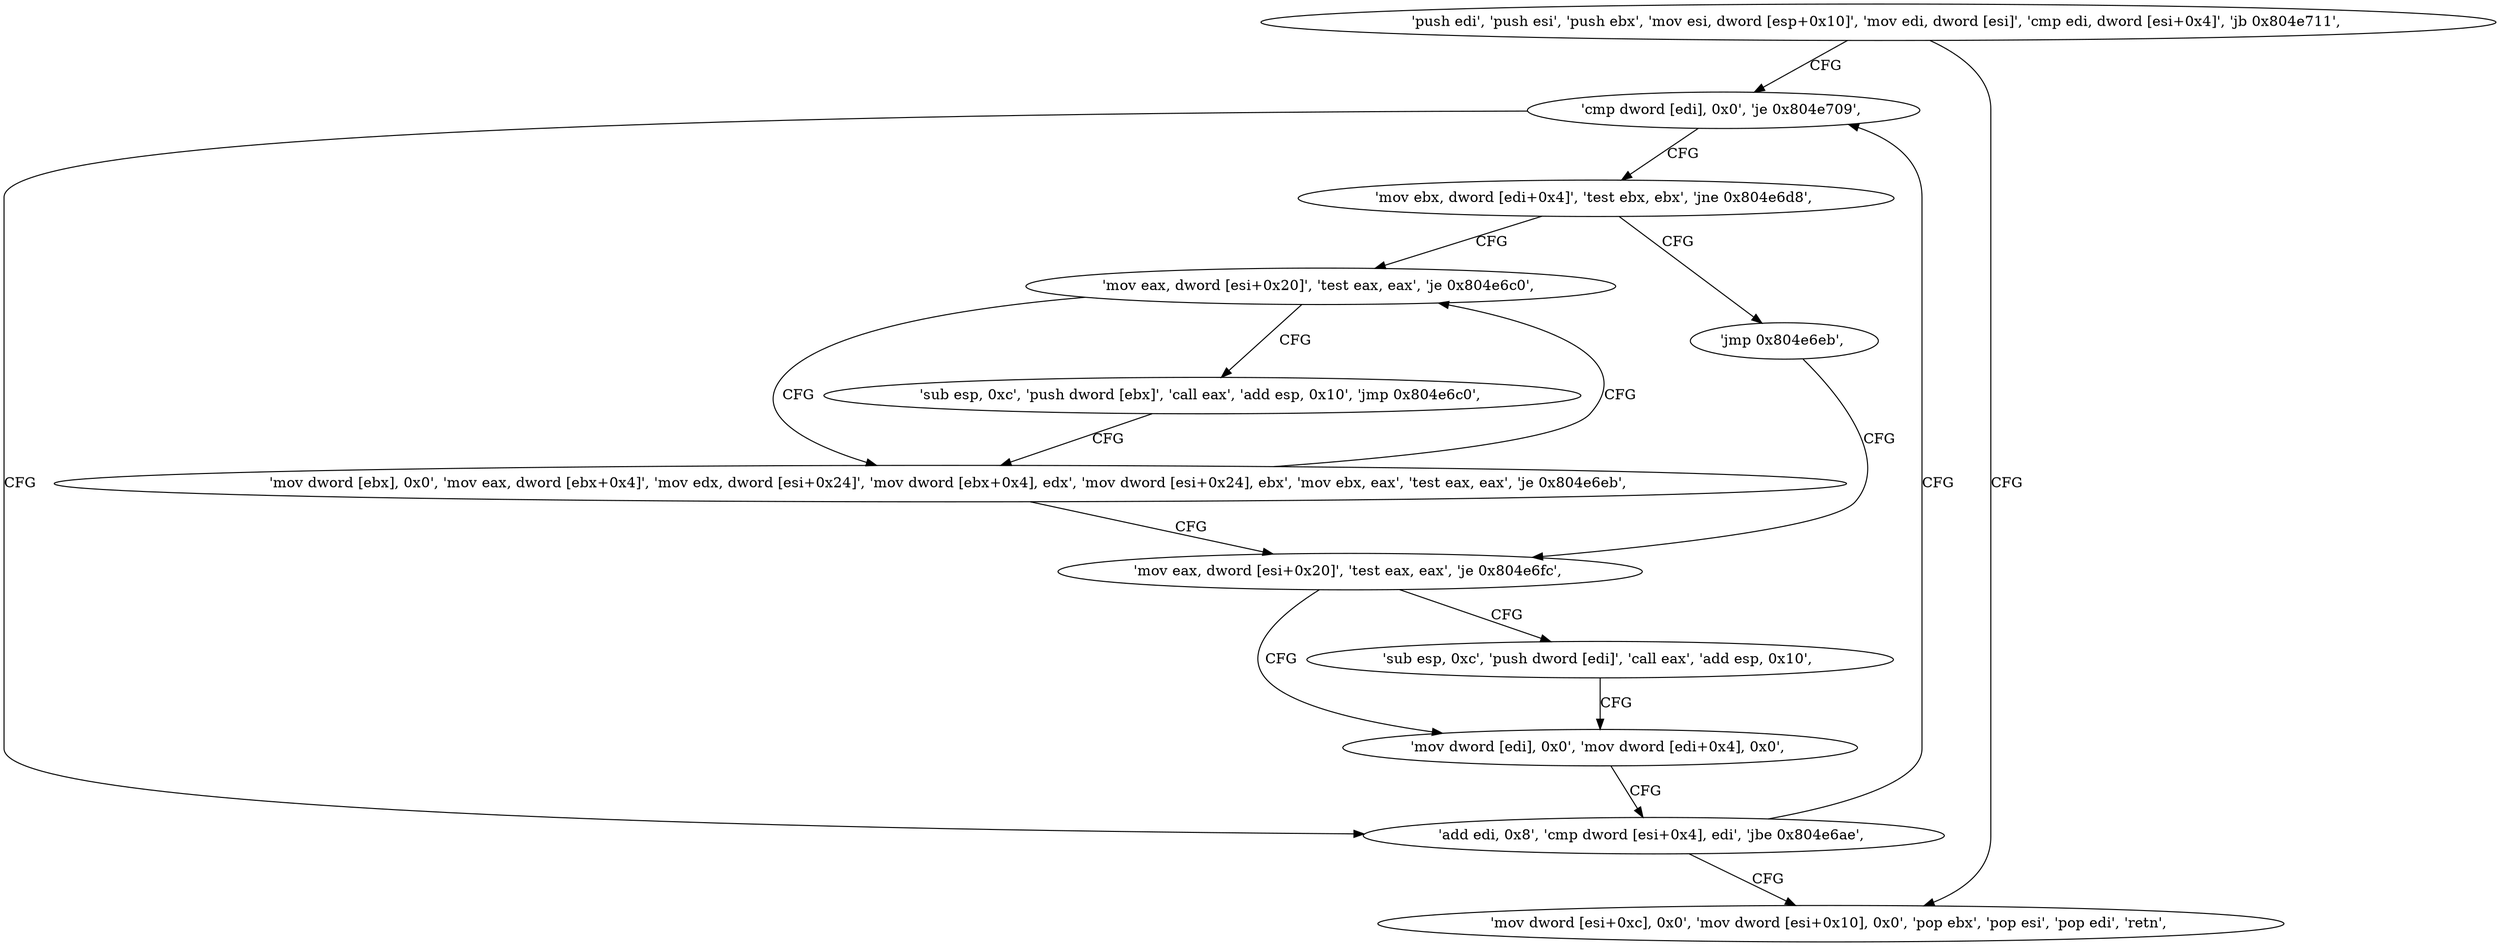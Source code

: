 digraph "func" {
"134538912" [label = "'push edi', 'push esi', 'push ebx', 'mov esi, dword [esp+0x10]', 'mov edi, dword [esi]', 'cmp edi, dword [esi+0x4]', 'jb 0x804e711', " ]
"134539025" [label = "'cmp dword [edi], 0x0', 'je 0x804e709', " ]
"134538926" [label = "'mov dword [esi+0xc], 0x0', 'mov dword [esi+0x10], 0x0', 'pop ebx', 'pop esi', 'pop edi', 'retn', " ]
"134539017" [label = "'add edi, 0x8', 'cmp dword [esi+0x4], edi', 'jbe 0x804e6ae', " ]
"134539030" [label = "'mov ebx, dword [edi+0x4]', 'test ebx, ebx', 'jne 0x804e6d8', " ]
"134538968" [label = "'mov eax, dword [esi+0x20]', 'test eax, eax', 'je 0x804e6c0', " ]
"134539037" [label = "'jmp 0x804e6eb', " ]
"134538944" [label = "'mov dword [ebx], 0x0', 'mov eax, dword [ebx+0x4]', 'mov edx, dword [esi+0x24]', 'mov dword [ebx+0x4], edx', 'mov dword [esi+0x24], ebx', 'mov ebx, eax', 'test eax, eax', 'je 0x804e6eb', " ]
"134538975" [label = "'sub esp, 0xc', 'push dword [ebx]', 'call eax', 'add esp, 0x10', 'jmp 0x804e6c0', " ]
"134538987" [label = "'mov eax, dword [esi+0x20]', 'test eax, eax', 'je 0x804e6fc', " ]
"134539004" [label = "'mov dword [edi], 0x0', 'mov dword [edi+0x4], 0x0', " ]
"134538994" [label = "'sub esp, 0xc', 'push dword [edi]', 'call eax', 'add esp, 0x10', " ]
"134538912" -> "134539025" [ label = "CFG" ]
"134538912" -> "134538926" [ label = "CFG" ]
"134539025" -> "134539017" [ label = "CFG" ]
"134539025" -> "134539030" [ label = "CFG" ]
"134539017" -> "134538926" [ label = "CFG" ]
"134539017" -> "134539025" [ label = "CFG" ]
"134539030" -> "134538968" [ label = "CFG" ]
"134539030" -> "134539037" [ label = "CFG" ]
"134538968" -> "134538944" [ label = "CFG" ]
"134538968" -> "134538975" [ label = "CFG" ]
"134539037" -> "134538987" [ label = "CFG" ]
"134538944" -> "134538987" [ label = "CFG" ]
"134538944" -> "134538968" [ label = "CFG" ]
"134538975" -> "134538944" [ label = "CFG" ]
"134538987" -> "134539004" [ label = "CFG" ]
"134538987" -> "134538994" [ label = "CFG" ]
"134539004" -> "134539017" [ label = "CFG" ]
"134538994" -> "134539004" [ label = "CFG" ]
}

